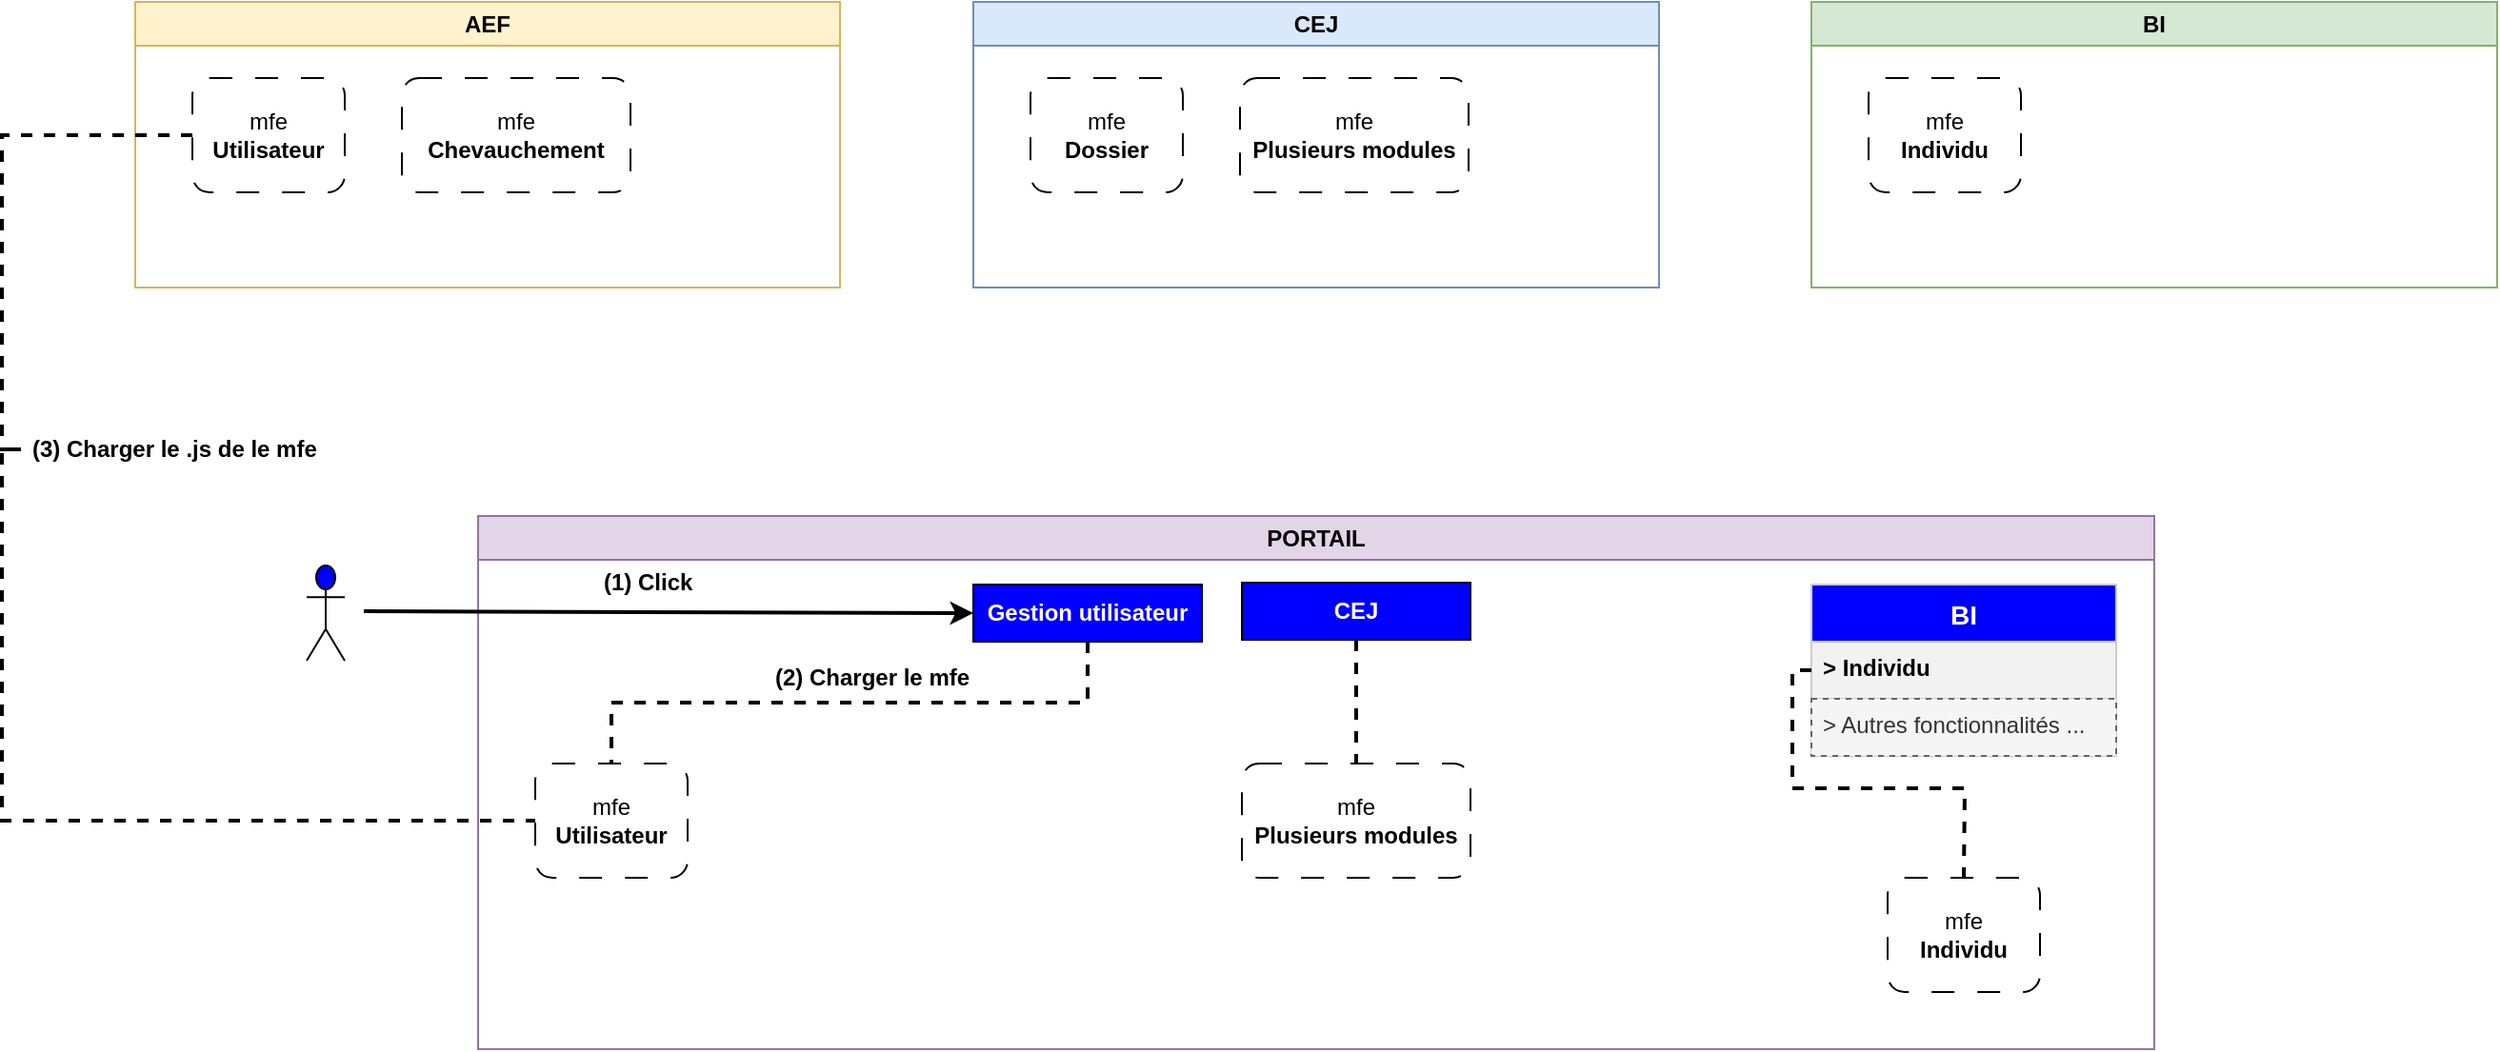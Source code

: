 <mxfile version="20.8.23" type="github">
  <diagram name="Page-1" id="TVKqwtygR2jtkVOvne77">
    <mxGraphModel dx="1562" dy="837" grid="1" gridSize="10" guides="1" tooltips="1" connect="1" arrows="1" fold="1" page="1" pageScale="1" pageWidth="3300" pageHeight="4681" math="0" shadow="0">
      <root>
        <mxCell id="0" />
        <mxCell id="1" parent="0" />
        <mxCell id="2WHvH8ilRGJesVWR_XoT-2" value="AEF" style="swimlane;whiteSpace=wrap;html=1;fillColor=#fff2cc;strokeColor=#d6b656;" parent="1" vertex="1">
          <mxGeometry x="120" y="120" width="370" height="150" as="geometry" />
        </mxCell>
        <mxCell id="2WHvH8ilRGJesVWR_XoT-5" value="mfe&lt;br style=&quot;border-color: var(--border-color);&quot;&gt;&lt;b&gt;Chevauchement&lt;/b&gt;" style="rounded=1;whiteSpace=wrap;html=1;dashed=1;dashPattern=12 12;" parent="2WHvH8ilRGJesVWR_XoT-2" vertex="1">
          <mxGeometry x="140" y="40" width="120" height="60" as="geometry" />
        </mxCell>
        <mxCell id="2WHvH8ilRGJesVWR_XoT-6" value="mfe&lt;br style=&quot;border-color: var(--border-color);&quot;&gt;&lt;b&gt;Utilisateur&lt;/b&gt;" style="rounded=1;whiteSpace=wrap;html=1;dashed=1;dashPattern=12 12;" parent="2WHvH8ilRGJesVWR_XoT-2" vertex="1">
          <mxGeometry x="30" y="40" width="80" height="60" as="geometry" />
        </mxCell>
        <mxCell id="2WHvH8ilRGJesVWR_XoT-7" value="CEJ" style="swimlane;whiteSpace=wrap;html=1;fillColor=#dae8fc;strokeColor=#6c8ebf;" parent="1" vertex="1">
          <mxGeometry x="560" y="120" width="360" height="150" as="geometry" />
        </mxCell>
        <mxCell id="2WHvH8ilRGJesVWR_XoT-8" value="mfe&lt;br style=&quot;border-color: var(--border-color);&quot;&gt;&lt;b&gt;Plusieurs modules&lt;/b&gt;" style="rounded=1;whiteSpace=wrap;html=1;dashed=1;dashPattern=12 12;" parent="2WHvH8ilRGJesVWR_XoT-7" vertex="1">
          <mxGeometry x="140" y="40" width="120" height="60" as="geometry" />
        </mxCell>
        <mxCell id="2WHvH8ilRGJesVWR_XoT-9" value="mfe&lt;br style=&quot;border-color: var(--border-color);&quot;&gt;&lt;b&gt;Dossier&lt;/b&gt;" style="rounded=1;whiteSpace=wrap;html=1;dashed=1;dashPattern=12 12;" parent="2WHvH8ilRGJesVWR_XoT-7" vertex="1">
          <mxGeometry x="30" y="40" width="80" height="60" as="geometry" />
        </mxCell>
        <mxCell id="2WHvH8ilRGJesVWR_XoT-11" value="PORTAIL" style="swimlane;whiteSpace=wrap;html=1;fillColor=#e1d5e7;strokeColor=#9673a6;" parent="1" vertex="1">
          <mxGeometry x="300" y="390" width="880" height="280" as="geometry" />
        </mxCell>
        <mxCell id="2WHvH8ilRGJesVWR_XoT-12" value="mfe&lt;br style=&quot;border-color: var(--border-color);&quot;&gt;&lt;b&gt;Plusieurs modules&lt;/b&gt;" style="rounded=1;whiteSpace=wrap;html=1;dashed=1;dashPattern=12 12;" parent="2WHvH8ilRGJesVWR_XoT-11" vertex="1">
          <mxGeometry x="401" y="130" width="120" height="60" as="geometry" />
        </mxCell>
        <mxCell id="2WHvH8ilRGJesVWR_XoT-13" value="mfe&lt;br style=&quot;border-color: var(--border-color);&quot;&gt;&lt;b&gt;Utilisateur&lt;/b&gt;" style="rounded=1;whiteSpace=wrap;html=1;dashed=1;dashPattern=12 12;" parent="2WHvH8ilRGJesVWR_XoT-11" vertex="1">
          <mxGeometry x="30" y="130" width="80" height="60" as="geometry" />
        </mxCell>
        <mxCell id="2WHvH8ilRGJesVWR_XoT-19" value="&lt;font color=&quot;#ffffff&quot;&gt;&lt;b&gt;Gestion utilisateur&lt;/b&gt;&lt;/font&gt;" style="rounded=0;whiteSpace=wrap;html=1;fillColor=#0000FF;" parent="2WHvH8ilRGJesVWR_XoT-11" vertex="1">
          <mxGeometry x="260" y="36" width="120" height="30" as="geometry" />
        </mxCell>
        <mxCell id="2WHvH8ilRGJesVWR_XoT-20" value="&lt;font color=&quot;#ffffff&quot;&gt;&lt;b&gt;CEJ&lt;/b&gt;&lt;/font&gt;" style="rounded=0;whiteSpace=wrap;html=1;fillColor=#0000FF;" parent="2WHvH8ilRGJesVWR_XoT-11" vertex="1">
          <mxGeometry x="401" y="35" width="120" height="30" as="geometry" />
        </mxCell>
        <mxCell id="2WHvH8ilRGJesVWR_XoT-26" value="&lt;font color=&quot;#000000&quot;&gt;&lt;b&gt;(1) Click&lt;/b&gt;&lt;/font&gt;" style="text;strokeColor=none;fillColor=none;align=left;verticalAlign=middle;spacingLeft=4;spacingRight=4;overflow=hidden;points=[[0,0.5],[1,0.5]];portConstraint=eastwest;rotatable=0;whiteSpace=wrap;html=1;fontColor=#FFFFFF;" parent="2WHvH8ilRGJesVWR_XoT-11" vertex="1">
          <mxGeometry x="60" y="20" width="60" height="30" as="geometry" />
        </mxCell>
        <mxCell id="2WHvH8ilRGJesVWR_XoT-27" value="" style="endArrow=none;dashed=1;html=1;rounded=0;strokeWidth=2;fontColor=#000000;exitX=0.5;exitY=1;exitDx=0;exitDy=0;edgeStyle=orthogonalEdgeStyle;" parent="2WHvH8ilRGJesVWR_XoT-11" source="2WHvH8ilRGJesVWR_XoT-19" target="2WHvH8ilRGJesVWR_XoT-13" edge="1">
          <mxGeometry width="50" height="50" relative="1" as="geometry">
            <mxPoint x="390" y="40" as="sourcePoint" />
            <mxPoint x="440" y="-10" as="targetPoint" />
          </mxGeometry>
        </mxCell>
        <mxCell id="2WHvH8ilRGJesVWR_XoT-29" value="&lt;font color=&quot;#000000&quot;&gt;&lt;b&gt;(2) Charger le mfe&lt;/b&gt;&lt;/font&gt;" style="text;strokeColor=none;fillColor=none;align=left;verticalAlign=middle;spacingLeft=4;spacingRight=4;overflow=hidden;points=[[0,0.5],[1,0.5]];portConstraint=eastwest;rotatable=0;whiteSpace=wrap;html=1;fontColor=#FFFFFF;" parent="2WHvH8ilRGJesVWR_XoT-11" vertex="1">
          <mxGeometry x="150" y="70" width="120" height="30" as="geometry" />
        </mxCell>
        <mxCell id="JjIqwXst3eVOKthiPZqN-1" value="" style="endArrow=none;dashed=1;html=1;rounded=0;strokeWidth=2;fontColor=#000000;exitX=0.5;exitY=1;exitDx=0;exitDy=0;edgeStyle=orthogonalEdgeStyle;" edge="1" parent="2WHvH8ilRGJesVWR_XoT-11" source="2WHvH8ilRGJesVWR_XoT-20" target="2WHvH8ilRGJesVWR_XoT-12">
          <mxGeometry width="50" height="50" relative="1" as="geometry">
            <mxPoint x="330" y="76" as="sourcePoint" />
            <mxPoint x="80" y="140" as="targetPoint" />
          </mxGeometry>
        </mxCell>
        <mxCell id="JjIqwXst3eVOKthiPZqN-23" value="BI" style="swimlane;fontStyle=1;childLayout=stackLayout;horizontal=1;startSize=30;horizontalStack=0;resizeParent=1;resizeParentMax=0;resizeLast=0;collapsible=1;marginBottom=0;align=center;fontSize=14;fontColor=#FFFFFF;fillColor=#0000FF;strokeColor=#CCCCCC;" vertex="1" parent="2WHvH8ilRGJesVWR_XoT-11">
          <mxGeometry x="700" y="36" width="160" height="90" as="geometry" />
        </mxCell>
        <mxCell id="JjIqwXst3eVOKthiPZqN-24" value="&gt; Individu" style="text;strokeColor=#CCCCCC;fillColor=#F2F2F2;spacingLeft=4;spacingRight=4;overflow=hidden;rotatable=0;points=[[0,0.5],[1,0.5]];portConstraint=eastwest;fontSize=12;fontColor=#000000;fillStyle=solid;fontStyle=1" vertex="1" parent="JjIqwXst3eVOKthiPZqN-23">
          <mxGeometry y="30" width="160" height="30" as="geometry" />
        </mxCell>
        <mxCell id="JjIqwXst3eVOKthiPZqN-26" value="&gt; Autres fonctionnalités ..." style="text;strokeColor=#666666;fillColor=#f5f5f5;spacingLeft=4;spacingRight=4;overflow=hidden;rotatable=0;points=[[0,0.5],[1,0.5]];portConstraint=eastwest;fontSize=12;fontColor=#333333;dashed=1;" vertex="1" parent="JjIqwXst3eVOKthiPZqN-23">
          <mxGeometry y="60" width="160" height="30" as="geometry" />
        </mxCell>
        <mxCell id="JjIqwXst3eVOKthiPZqN-28" value="mfe&lt;br style=&quot;border-color: var(--border-color);&quot;&gt;&lt;b&gt;Individu&lt;/b&gt;" style="rounded=1;whiteSpace=wrap;html=1;dashed=1;dashPattern=12 12;" vertex="1" parent="2WHvH8ilRGJesVWR_XoT-11">
          <mxGeometry x="740" y="190" width="80" height="60" as="geometry" />
        </mxCell>
        <mxCell id="2WHvH8ilRGJesVWR_XoT-14" value="BI" style="swimlane;whiteSpace=wrap;html=1;fillColor=#d5e8d4;strokeColor=#82b366;" parent="1" vertex="1">
          <mxGeometry x="1000" y="120" width="360" height="150" as="geometry" />
        </mxCell>
        <mxCell id="2WHvH8ilRGJesVWR_XoT-16" value="mfe&lt;br style=&quot;border-color: var(--border-color);&quot;&gt;&lt;b&gt;Individu&lt;/b&gt;" style="rounded=1;whiteSpace=wrap;html=1;dashed=1;dashPattern=12 12;" parent="2WHvH8ilRGJesVWR_XoT-14" vertex="1">
          <mxGeometry x="30" y="40" width="80" height="60" as="geometry" />
        </mxCell>
        <mxCell id="2WHvH8ilRGJesVWR_XoT-23" value="Actor" style="shape=umlActor;verticalLabelPosition=bottom;verticalAlign=top;html=1;outlineConnect=0;fontColor=#FFFFFF;fillColor=#0000FF;" parent="1" vertex="1">
          <mxGeometry x="210" y="416" width="20" height="50" as="geometry" />
        </mxCell>
        <mxCell id="2WHvH8ilRGJesVWR_XoT-25" value="" style="endArrow=classic;html=1;rounded=0;fontColor=#FFFFFF;entryX=0;entryY=0.5;entryDx=0;entryDy=0;strokeWidth=2;" parent="1" target="2WHvH8ilRGJesVWR_XoT-19" edge="1">
          <mxGeometry width="50" height="50" relative="1" as="geometry">
            <mxPoint x="240" y="440" as="sourcePoint" />
            <mxPoint x="550" y="330" as="targetPoint" />
          </mxGeometry>
        </mxCell>
        <mxCell id="JjIqwXst3eVOKthiPZqN-2" value="" style="endArrow=none;dashed=1;html=1;rounded=0;strokeWidth=2;fontColor=#000000;exitX=0;exitY=0.5;exitDx=0;exitDy=0;edgeStyle=orthogonalEdgeStyle;entryX=0;entryY=0.5;entryDx=0;entryDy=0;startArrow=none;" edge="1" parent="1" source="JjIqwXst3eVOKthiPZqN-3" target="2WHvH8ilRGJesVWR_XoT-13">
          <mxGeometry width="50" height="50" relative="1" as="geometry">
            <mxPoint x="630" y="466" as="sourcePoint" />
            <mxPoint x="380" y="530" as="targetPoint" />
          </mxGeometry>
        </mxCell>
        <mxCell id="JjIqwXst3eVOKthiPZqN-4" value="" style="endArrow=none;dashed=1;html=1;rounded=0;strokeWidth=2;fontColor=#000000;exitX=0;exitY=0.5;exitDx=0;exitDy=0;edgeStyle=orthogonalEdgeStyle;entryX=0;entryY=0.5;entryDx=0;entryDy=0;" edge="1" parent="1" source="2WHvH8ilRGJesVWR_XoT-6" target="JjIqwXst3eVOKthiPZqN-3">
          <mxGeometry width="50" height="50" relative="1" as="geometry">
            <mxPoint x="150" y="190" as="sourcePoint" />
            <mxPoint x="330" y="550" as="targetPoint" />
          </mxGeometry>
        </mxCell>
        <mxCell id="JjIqwXst3eVOKthiPZqN-3" value="&lt;font color=&quot;#000000&quot;&gt;&lt;b&gt;(3) Charger le .js de le mfe&lt;/b&gt;&lt;/font&gt;" style="text;strokeColor=none;fillColor=none;align=left;verticalAlign=middle;spacingLeft=4;spacingRight=4;overflow=hidden;points=[[0,0.5],[1,0.5]];portConstraint=eastwest;rotatable=0;whiteSpace=wrap;html=1;fontColor=#FFFFFF;" vertex="1" parent="1">
          <mxGeometry x="60" y="340" width="160" height="30" as="geometry" />
        </mxCell>
        <mxCell id="JjIqwXst3eVOKthiPZqN-27" value="" style="endArrow=none;dashed=1;html=1;rounded=0;strokeWidth=2;fontColor=#000000;exitX=0;exitY=0.5;exitDx=0;exitDy=0;edgeStyle=orthogonalEdgeStyle;" edge="1" parent="1" source="JjIqwXst3eVOKthiPZqN-24">
          <mxGeometry width="50" height="50" relative="1" as="geometry">
            <mxPoint x="630" y="466" as="sourcePoint" />
            <mxPoint x="1080" y="580" as="targetPoint" />
          </mxGeometry>
        </mxCell>
      </root>
    </mxGraphModel>
  </diagram>
</mxfile>
